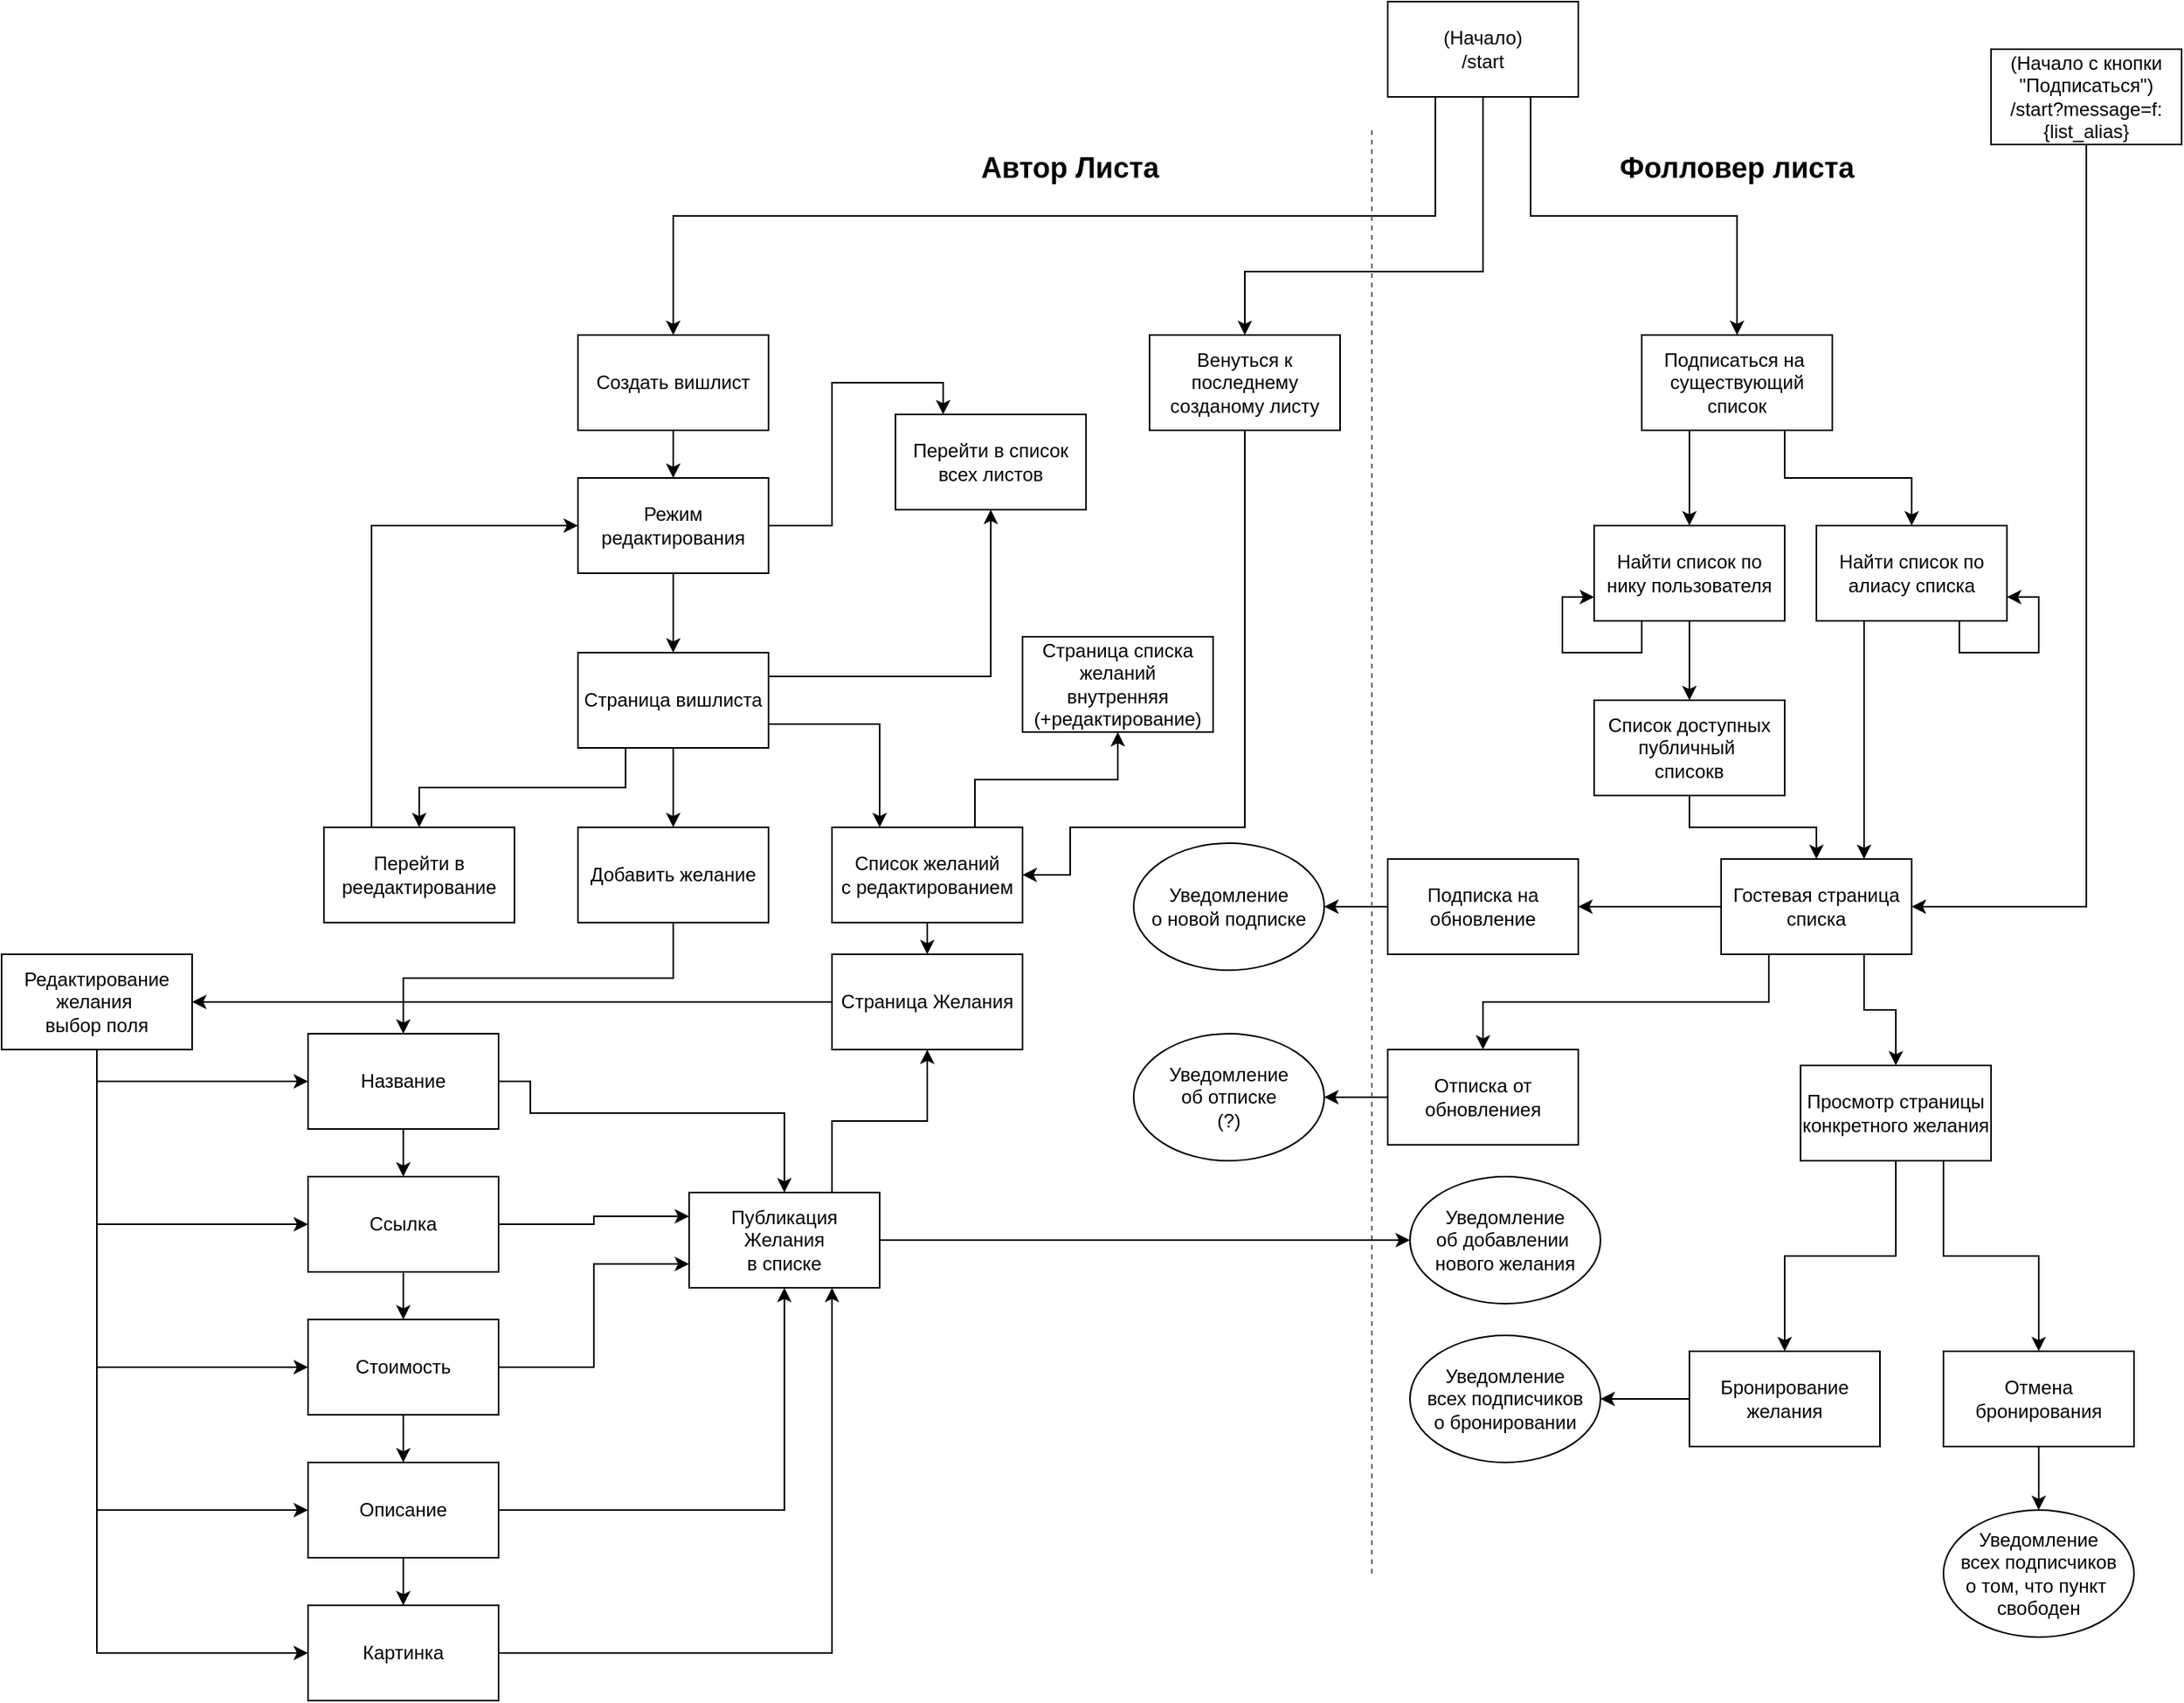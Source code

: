 <mxfile version="18.0.1" type="device"><diagram id="KMrvshLmKT6F2DDhrKxL" name="Страница 1"><mxGraphModel dx="2253" dy="1059" grid="1" gridSize="10" guides="1" tooltips="1" connect="1" arrows="1" fold="1" page="1" pageScale="1" pageWidth="827" pageHeight="1169" math="0" shadow="0"><root><mxCell id="0"/><mxCell id="1" parent="0"/><mxCell id="DslrCGqX6BG8lIN4NbyR-4" style="edgeStyle=orthogonalEdgeStyle;rounded=0;orthogonalLoop=1;jettySize=auto;html=1;exitX=0.25;exitY=1;exitDx=0;exitDy=0;" edge="1" parent="1" source="DslrCGqX6BG8lIN4NbyR-1" target="DslrCGqX6BG8lIN4NbyR-3"><mxGeometry relative="1" as="geometry"/></mxCell><mxCell id="DslrCGqX6BG8lIN4NbyR-6" style="edgeStyle=orthogonalEdgeStyle;rounded=0;orthogonalLoop=1;jettySize=auto;html=1;exitX=0.5;exitY=1;exitDx=0;exitDy=0;" edge="1" parent="1" source="DslrCGqX6BG8lIN4NbyR-1" target="DslrCGqX6BG8lIN4NbyR-5"><mxGeometry relative="1" as="geometry"><Array as="points"><mxPoint x="400" y="220"/><mxPoint x="250" y="220"/></Array></mxGeometry></mxCell><mxCell id="DslrCGqX6BG8lIN4NbyR-9" style="edgeStyle=orthogonalEdgeStyle;rounded=0;orthogonalLoop=1;jettySize=auto;html=1;exitX=0.75;exitY=1;exitDx=0;exitDy=0;" edge="1" parent="1" source="DslrCGqX6BG8lIN4NbyR-1" target="DslrCGqX6BG8lIN4NbyR-8"><mxGeometry relative="1" as="geometry"/></mxCell><mxCell id="DslrCGqX6BG8lIN4NbyR-1" value="(Начало)&lt;br&gt;/start" style="rounded=0;whiteSpace=wrap;html=1;" vertex="1" parent="1"><mxGeometry x="340" y="50" width="120" height="60" as="geometry"/></mxCell><mxCell id="DslrCGqX6BG8lIN4NbyR-58" style="edgeStyle=orthogonalEdgeStyle;rounded=0;orthogonalLoop=1;jettySize=auto;html=1;exitX=0.5;exitY=1;exitDx=0;exitDy=0;" edge="1" parent="1" source="DslrCGqX6BG8lIN4NbyR-3" target="DslrCGqX6BG8lIN4NbyR-57"><mxGeometry relative="1" as="geometry"/></mxCell><mxCell id="DslrCGqX6BG8lIN4NbyR-3" value="Создать вишлист" style="rounded=0;whiteSpace=wrap;html=1;" vertex="1" parent="1"><mxGeometry x="-170" y="260" width="120" height="60" as="geometry"/></mxCell><mxCell id="DslrCGqX6BG8lIN4NbyR-23" style="edgeStyle=orthogonalEdgeStyle;rounded=0;orthogonalLoop=1;jettySize=auto;html=1;exitX=0.5;exitY=1;exitDx=0;exitDy=0;entryX=1;entryY=0.5;entryDx=0;entryDy=0;" edge="1" parent="1" source="DslrCGqX6BG8lIN4NbyR-5" target="DslrCGqX6BG8lIN4NbyR-22"><mxGeometry relative="1" as="geometry"><Array as="points"><mxPoint x="250" y="570"/><mxPoint x="140" y="570"/><mxPoint x="140" y="600"/></Array></mxGeometry></mxCell><mxCell id="DslrCGqX6BG8lIN4NbyR-5" value="Венуться к последнему созданому листу" style="rounded=0;whiteSpace=wrap;html=1;" vertex="1" parent="1"><mxGeometry x="190" y="260" width="120" height="60" as="geometry"/></mxCell><mxCell id="DslrCGqX6BG8lIN4NbyR-21" style="edgeStyle=orthogonalEdgeStyle;rounded=0;orthogonalLoop=1;jettySize=auto;html=1;exitX=0.5;exitY=1;exitDx=0;exitDy=0;entryX=1;entryY=0.5;entryDx=0;entryDy=0;" edge="1" parent="1" source="DslrCGqX6BG8lIN4NbyR-7" target="DslrCGqX6BG8lIN4NbyR-18"><mxGeometry relative="1" as="geometry"/></mxCell><mxCell id="DslrCGqX6BG8lIN4NbyR-7" value="(Начало c кнопки &quot;Подписаться&quot;)&lt;br&gt;/start?message=f:{list_alias}" style="rounded=0;whiteSpace=wrap;html=1;" vertex="1" parent="1"><mxGeometry x="720" y="80" width="120" height="60" as="geometry"/></mxCell><mxCell id="DslrCGqX6BG8lIN4NbyR-11" style="edgeStyle=orthogonalEdgeStyle;rounded=0;orthogonalLoop=1;jettySize=auto;html=1;exitX=0.25;exitY=1;exitDx=0;exitDy=0;" edge="1" parent="1" source="DslrCGqX6BG8lIN4NbyR-8" target="DslrCGqX6BG8lIN4NbyR-10"><mxGeometry relative="1" as="geometry"/></mxCell><mxCell id="DslrCGqX6BG8lIN4NbyR-13" style="edgeStyle=orthogonalEdgeStyle;rounded=0;orthogonalLoop=1;jettySize=auto;html=1;exitX=0.75;exitY=1;exitDx=0;exitDy=0;" edge="1" parent="1" source="DslrCGqX6BG8lIN4NbyR-8" target="DslrCGqX6BG8lIN4NbyR-12"><mxGeometry relative="1" as="geometry"/></mxCell><mxCell id="DslrCGqX6BG8lIN4NbyR-8" value="Подписаться на&amp;nbsp;&lt;br&gt;существующий список" style="rounded=0;whiteSpace=wrap;html=1;" vertex="1" parent="1"><mxGeometry x="500" y="260" width="120" height="60" as="geometry"/></mxCell><mxCell id="DslrCGqX6BG8lIN4NbyR-14" style="edgeStyle=orthogonalEdgeStyle;rounded=0;orthogonalLoop=1;jettySize=auto;html=1;exitX=0.25;exitY=1;exitDx=0;exitDy=0;entryX=0;entryY=0.75;entryDx=0;entryDy=0;" edge="1" parent="1" source="DslrCGqX6BG8lIN4NbyR-10" target="DslrCGqX6BG8lIN4NbyR-10"><mxGeometry relative="1" as="geometry"><mxPoint x="460" y="420" as="targetPoint"/><Array as="points"><mxPoint x="500" y="460"/><mxPoint x="450" y="460"/><mxPoint x="450" y="425"/></Array></mxGeometry></mxCell><mxCell id="DslrCGqX6BG8lIN4NbyR-17" style="edgeStyle=orthogonalEdgeStyle;rounded=0;orthogonalLoop=1;jettySize=auto;html=1;exitX=0.5;exitY=1;exitDx=0;exitDy=0;" edge="1" parent="1" source="DslrCGqX6BG8lIN4NbyR-10" target="DslrCGqX6BG8lIN4NbyR-16"><mxGeometry relative="1" as="geometry"/></mxCell><mxCell id="DslrCGqX6BG8lIN4NbyR-10" value="Найти список по нику пользователя" style="rounded=0;whiteSpace=wrap;html=1;" vertex="1" parent="1"><mxGeometry x="470" y="380" width="120" height="60" as="geometry"/></mxCell><mxCell id="DslrCGqX6BG8lIN4NbyR-15" style="edgeStyle=orthogonalEdgeStyle;rounded=0;orthogonalLoop=1;jettySize=auto;html=1;exitX=0.75;exitY=1;exitDx=0;exitDy=0;entryX=1;entryY=0.75;entryDx=0;entryDy=0;" edge="1" parent="1" source="DslrCGqX6BG8lIN4NbyR-12" target="DslrCGqX6BG8lIN4NbyR-12"><mxGeometry relative="1" as="geometry"><mxPoint x="760" y="420" as="targetPoint"/><Array as="points"><mxPoint x="700" y="460"/><mxPoint x="750" y="460"/><mxPoint x="750" y="425"/></Array></mxGeometry></mxCell><mxCell id="DslrCGqX6BG8lIN4NbyR-20" style="edgeStyle=orthogonalEdgeStyle;rounded=0;orthogonalLoop=1;jettySize=auto;html=1;exitX=0.25;exitY=1;exitDx=0;exitDy=0;entryX=0.75;entryY=0;entryDx=0;entryDy=0;" edge="1" parent="1" source="DslrCGqX6BG8lIN4NbyR-12" target="DslrCGqX6BG8lIN4NbyR-18"><mxGeometry relative="1" as="geometry"/></mxCell><mxCell id="DslrCGqX6BG8lIN4NbyR-12" value="Найти список по алиасу списка" style="rounded=0;whiteSpace=wrap;html=1;" vertex="1" parent="1"><mxGeometry x="610" y="380" width="120" height="60" as="geometry"/></mxCell><mxCell id="DslrCGqX6BG8lIN4NbyR-19" style="edgeStyle=orthogonalEdgeStyle;rounded=0;orthogonalLoop=1;jettySize=auto;html=1;exitX=0.5;exitY=1;exitDx=0;exitDy=0;" edge="1" parent="1" source="DslrCGqX6BG8lIN4NbyR-16" target="DslrCGqX6BG8lIN4NbyR-18"><mxGeometry relative="1" as="geometry"/></mxCell><mxCell id="DslrCGqX6BG8lIN4NbyR-16" value="Список доступных&lt;br&gt;публичный&amp;nbsp;&lt;br&gt;списокв" style="rounded=0;whiteSpace=wrap;html=1;" vertex="1" parent="1"><mxGeometry x="470" y="490" width="120" height="60" as="geometry"/></mxCell><mxCell id="DslrCGqX6BG8lIN4NbyR-25" style="edgeStyle=orthogonalEdgeStyle;rounded=0;orthogonalLoop=1;jettySize=auto;html=1;" edge="1" parent="1" source="DslrCGqX6BG8lIN4NbyR-18" target="DslrCGqX6BG8lIN4NbyR-24"><mxGeometry relative="1" as="geometry"/></mxCell><mxCell id="DslrCGqX6BG8lIN4NbyR-28" style="edgeStyle=orthogonalEdgeStyle;rounded=0;orthogonalLoop=1;jettySize=auto;html=1;exitX=0.25;exitY=1;exitDx=0;exitDy=0;" edge="1" parent="1" source="DslrCGqX6BG8lIN4NbyR-18" target="DslrCGqX6BG8lIN4NbyR-27"><mxGeometry relative="1" as="geometry"/></mxCell><mxCell id="DslrCGqX6BG8lIN4NbyR-30" style="edgeStyle=orthogonalEdgeStyle;rounded=0;orthogonalLoop=1;jettySize=auto;html=1;exitX=0.75;exitY=1;exitDx=0;exitDy=0;" edge="1" parent="1" source="DslrCGqX6BG8lIN4NbyR-18" target="DslrCGqX6BG8lIN4NbyR-29"><mxGeometry relative="1" as="geometry"/></mxCell><mxCell id="DslrCGqX6BG8lIN4NbyR-18" value="Гостевая страница&lt;br&gt;списка" style="rounded=0;whiteSpace=wrap;html=1;" vertex="1" parent="1"><mxGeometry x="550" y="590" width="120" height="60" as="geometry"/></mxCell><mxCell id="DslrCGqX6BG8lIN4NbyR-88" style="edgeStyle=orthogonalEdgeStyle;rounded=0;orthogonalLoop=1;jettySize=auto;html=1;exitX=0.75;exitY=0;exitDx=0;exitDy=0;fontSize=12;" edge="1" parent="1" source="DslrCGqX6BG8lIN4NbyR-22" target="DslrCGqX6BG8lIN4NbyR-87"><mxGeometry relative="1" as="geometry"/></mxCell><mxCell id="DslrCGqX6BG8lIN4NbyR-95" style="edgeStyle=orthogonalEdgeStyle;rounded=0;orthogonalLoop=1;jettySize=auto;html=1;exitX=0.5;exitY=1;exitDx=0;exitDy=0;entryX=0.5;entryY=0;entryDx=0;entryDy=0;fontSize=12;" edge="1" parent="1" source="DslrCGqX6BG8lIN4NbyR-22" target="DslrCGqX6BG8lIN4NbyR-90"><mxGeometry relative="1" as="geometry"/></mxCell><mxCell id="DslrCGqX6BG8lIN4NbyR-22" value="Список желаний&lt;br&gt;с редактированием" style="rounded=0;whiteSpace=wrap;html=1;" vertex="1" parent="1"><mxGeometry x="-10" y="570" width="120" height="60" as="geometry"/></mxCell><mxCell id="DslrCGqX6BG8lIN4NbyR-45" style="edgeStyle=orthogonalEdgeStyle;rounded=0;orthogonalLoop=1;jettySize=auto;html=1;exitX=0;exitY=0.5;exitDx=0;exitDy=0;" edge="1" parent="1" source="DslrCGqX6BG8lIN4NbyR-24" target="DslrCGqX6BG8lIN4NbyR-44"><mxGeometry relative="1" as="geometry"/></mxCell><mxCell id="DslrCGqX6BG8lIN4NbyR-24" value="Подписка на обновление" style="rounded=0;whiteSpace=wrap;html=1;" vertex="1" parent="1"><mxGeometry x="340" y="590" width="120" height="60" as="geometry"/></mxCell><mxCell id="DslrCGqX6BG8lIN4NbyR-43" style="edgeStyle=orthogonalEdgeStyle;rounded=0;orthogonalLoop=1;jettySize=auto;html=1;exitX=0;exitY=0.5;exitDx=0;exitDy=0;" edge="1" parent="1" source="DslrCGqX6BG8lIN4NbyR-27" target="DslrCGqX6BG8lIN4NbyR-42"><mxGeometry relative="1" as="geometry"/></mxCell><mxCell id="DslrCGqX6BG8lIN4NbyR-27" value="Отписка от обновлениея" style="rounded=0;whiteSpace=wrap;html=1;" vertex="1" parent="1"><mxGeometry x="340" y="710" width="120" height="60" as="geometry"/></mxCell><mxCell id="DslrCGqX6BG8lIN4NbyR-32" style="edgeStyle=orthogonalEdgeStyle;rounded=0;orthogonalLoop=1;jettySize=auto;html=1;exitX=0.5;exitY=1;exitDx=0;exitDy=0;" edge="1" parent="1" source="DslrCGqX6BG8lIN4NbyR-29" target="DslrCGqX6BG8lIN4NbyR-31"><mxGeometry relative="1" as="geometry"/></mxCell><mxCell id="DslrCGqX6BG8lIN4NbyR-34" style="edgeStyle=orthogonalEdgeStyle;rounded=0;orthogonalLoop=1;jettySize=auto;html=1;exitX=0.75;exitY=1;exitDx=0;exitDy=0;" edge="1" parent="1" source="DslrCGqX6BG8lIN4NbyR-29" target="DslrCGqX6BG8lIN4NbyR-33"><mxGeometry relative="1" as="geometry"/></mxCell><mxCell id="DslrCGqX6BG8lIN4NbyR-29" value="Просмотр страницы&lt;br&gt;конкретного желания" style="rounded=0;whiteSpace=wrap;html=1;" vertex="1" parent="1"><mxGeometry x="600" y="720" width="120" height="60" as="geometry"/></mxCell><mxCell id="DslrCGqX6BG8lIN4NbyR-39" style="edgeStyle=orthogonalEdgeStyle;rounded=0;orthogonalLoop=1;jettySize=auto;html=1;exitX=0;exitY=0.5;exitDx=0;exitDy=0;" edge="1" parent="1" source="DslrCGqX6BG8lIN4NbyR-31" target="DslrCGqX6BG8lIN4NbyR-38"><mxGeometry relative="1" as="geometry"/></mxCell><mxCell id="DslrCGqX6BG8lIN4NbyR-31" value="Бронирование желания" style="rounded=0;whiteSpace=wrap;html=1;" vertex="1" parent="1"><mxGeometry x="530" y="900" width="120" height="60" as="geometry"/></mxCell><mxCell id="DslrCGqX6BG8lIN4NbyR-41" style="edgeStyle=orthogonalEdgeStyle;rounded=0;orthogonalLoop=1;jettySize=auto;html=1;exitX=0.5;exitY=1;exitDx=0;exitDy=0;" edge="1" parent="1" source="DslrCGqX6BG8lIN4NbyR-33" target="DslrCGqX6BG8lIN4NbyR-40"><mxGeometry relative="1" as="geometry"/></mxCell><mxCell id="DslrCGqX6BG8lIN4NbyR-33" value="Отмена бронирования" style="rounded=0;whiteSpace=wrap;html=1;" vertex="1" parent="1"><mxGeometry x="690" y="900" width="120" height="60" as="geometry"/></mxCell><mxCell id="DslrCGqX6BG8lIN4NbyR-35" value="" style="endArrow=none;html=1;rounded=0;fillColor=#f5f5f5;strokeColor=#666666;dashed=1;" edge="1" parent="1"><mxGeometry width="50" height="50" relative="1" as="geometry"><mxPoint x="330" y="1040" as="sourcePoint"/><mxPoint x="330" y="130" as="targetPoint"/></mxGeometry></mxCell><mxCell id="DslrCGqX6BG8lIN4NbyR-36" value="Автор Листа" style="text;html=1;strokeColor=none;fillColor=none;align=center;verticalAlign=middle;whiteSpace=wrap;rounded=0;fontSize=18;fontStyle=1" vertex="1" parent="1"><mxGeometry x="60" y="140" width="160" height="30" as="geometry"/></mxCell><mxCell id="DslrCGqX6BG8lIN4NbyR-37" value="Фолловер листа" style="text;html=1;strokeColor=none;fillColor=none;align=center;verticalAlign=middle;whiteSpace=wrap;rounded=0;fontSize=18;fontStyle=1" vertex="1" parent="1"><mxGeometry x="480" y="140" width="160" height="30" as="geometry"/></mxCell><mxCell id="DslrCGqX6BG8lIN4NbyR-38" value="Уведомление&lt;br&gt;всех подписчиков&lt;br&gt;о бронировании" style="ellipse;whiteSpace=wrap;html=1;" vertex="1" parent="1"><mxGeometry x="354" y="890" width="120" height="80" as="geometry"/></mxCell><mxCell id="DslrCGqX6BG8lIN4NbyR-40" value="Уведомление&lt;br&gt;всех подписчиков&lt;br&gt;о том, что пункт&amp;nbsp;&lt;br&gt;свободен" style="ellipse;whiteSpace=wrap;html=1;" vertex="1" parent="1"><mxGeometry x="690" y="1000" width="120" height="80" as="geometry"/></mxCell><mxCell id="DslrCGqX6BG8lIN4NbyR-42" value="Уведомление&lt;br&gt;об отписке&lt;br&gt;(?)" style="ellipse;whiteSpace=wrap;html=1;" vertex="1" parent="1"><mxGeometry x="180" y="700" width="120" height="80" as="geometry"/></mxCell><mxCell id="DslrCGqX6BG8lIN4NbyR-44" value="Уведомление&lt;br&gt;о новой подписке" style="ellipse;whiteSpace=wrap;html=1;" vertex="1" parent="1"><mxGeometry x="180" y="580" width="120" height="80" as="geometry"/></mxCell><mxCell id="DslrCGqX6BG8lIN4NbyR-51" style="edgeStyle=orthogonalEdgeStyle;rounded=0;orthogonalLoop=1;jettySize=auto;html=1;exitX=0.25;exitY=1;exitDx=0;exitDy=0;" edge="1" parent="1" source="DslrCGqX6BG8lIN4NbyR-48" target="DslrCGqX6BG8lIN4NbyR-50"><mxGeometry relative="1" as="geometry"/></mxCell><mxCell id="DslrCGqX6BG8lIN4NbyR-54" style="edgeStyle=orthogonalEdgeStyle;rounded=0;orthogonalLoop=1;jettySize=auto;html=1;exitX=0.5;exitY=1;exitDx=0;exitDy=0;" edge="1" parent="1" source="DslrCGqX6BG8lIN4NbyR-48" target="DslrCGqX6BG8lIN4NbyR-53"><mxGeometry relative="1" as="geometry"/></mxCell><mxCell id="DslrCGqX6BG8lIN4NbyR-56" style="edgeStyle=orthogonalEdgeStyle;rounded=0;orthogonalLoop=1;jettySize=auto;html=1;exitX=1;exitY=0.25;exitDx=0;exitDy=0;" edge="1" parent="1" source="DslrCGqX6BG8lIN4NbyR-48" target="DslrCGqX6BG8lIN4NbyR-55"><mxGeometry relative="1" as="geometry"/></mxCell><mxCell id="DslrCGqX6BG8lIN4NbyR-61" style="edgeStyle=orthogonalEdgeStyle;rounded=0;orthogonalLoop=1;jettySize=auto;html=1;exitX=1;exitY=0.75;exitDx=0;exitDy=0;entryX=0.25;entryY=0;entryDx=0;entryDy=0;" edge="1" parent="1" source="DslrCGqX6BG8lIN4NbyR-48" target="DslrCGqX6BG8lIN4NbyR-22"><mxGeometry relative="1" as="geometry"/></mxCell><mxCell id="DslrCGqX6BG8lIN4NbyR-48" value="Страница вишлиста" style="rounded=0;whiteSpace=wrap;html=1;" vertex="1" parent="1"><mxGeometry x="-170" y="460" width="120" height="60" as="geometry"/></mxCell><mxCell id="DslrCGqX6BG8lIN4NbyR-52" style="edgeStyle=orthogonalEdgeStyle;rounded=0;orthogonalLoop=1;jettySize=auto;html=1;exitX=0.25;exitY=0;exitDx=0;exitDy=0;entryX=0;entryY=0.5;entryDx=0;entryDy=0;" edge="1" parent="1" source="DslrCGqX6BG8lIN4NbyR-50" target="DslrCGqX6BG8lIN4NbyR-57"><mxGeometry relative="1" as="geometry"/></mxCell><mxCell id="DslrCGqX6BG8lIN4NbyR-50" value="Перейти в реедактирование" style="rounded=0;whiteSpace=wrap;html=1;" vertex="1" parent="1"><mxGeometry x="-330" y="570" width="120" height="60" as="geometry"/></mxCell><mxCell id="DslrCGqX6BG8lIN4NbyR-64" style="edgeStyle=orthogonalEdgeStyle;rounded=0;orthogonalLoop=1;jettySize=auto;html=1;exitX=0.5;exitY=1;exitDx=0;exitDy=0;fontSize=18;" edge="1" parent="1" source="DslrCGqX6BG8lIN4NbyR-53" target="DslrCGqX6BG8lIN4NbyR-63"><mxGeometry relative="1" as="geometry"/></mxCell><mxCell id="DslrCGqX6BG8lIN4NbyR-53" value="Добавить желание" style="rounded=0;whiteSpace=wrap;html=1;" vertex="1" parent="1"><mxGeometry x="-170" y="570" width="120" height="60" as="geometry"/></mxCell><mxCell id="DslrCGqX6BG8lIN4NbyR-55" value="Перейти в список всех листов" style="rounded=0;whiteSpace=wrap;html=1;" vertex="1" parent="1"><mxGeometry x="30" y="310" width="120" height="60" as="geometry"/></mxCell><mxCell id="DslrCGqX6BG8lIN4NbyR-59" style="edgeStyle=orthogonalEdgeStyle;rounded=0;orthogonalLoop=1;jettySize=auto;html=1;exitX=0.5;exitY=1;exitDx=0;exitDy=0;" edge="1" parent="1" source="DslrCGqX6BG8lIN4NbyR-57" target="DslrCGqX6BG8lIN4NbyR-48"><mxGeometry relative="1" as="geometry"/></mxCell><mxCell id="DslrCGqX6BG8lIN4NbyR-60" style="edgeStyle=orthogonalEdgeStyle;rounded=0;orthogonalLoop=1;jettySize=auto;html=1;exitX=1;exitY=0.5;exitDx=0;exitDy=0;entryX=0.25;entryY=0;entryDx=0;entryDy=0;" edge="1" parent="1" source="DslrCGqX6BG8lIN4NbyR-57" target="DslrCGqX6BG8lIN4NbyR-55"><mxGeometry relative="1" as="geometry"/></mxCell><mxCell id="DslrCGqX6BG8lIN4NbyR-57" value="Режим редактирования" style="rounded=0;whiteSpace=wrap;html=1;" vertex="1" parent="1"><mxGeometry x="-170" y="350" width="120" height="60" as="geometry"/></mxCell><mxCell id="DslrCGqX6BG8lIN4NbyR-66" style="edgeStyle=orthogonalEdgeStyle;rounded=0;orthogonalLoop=1;jettySize=auto;html=1;exitX=0.5;exitY=1;exitDx=0;exitDy=0;fontSize=12;" edge="1" parent="1" source="DslrCGqX6BG8lIN4NbyR-63" target="DslrCGqX6BG8lIN4NbyR-65"><mxGeometry relative="1" as="geometry"/></mxCell><mxCell id="DslrCGqX6BG8lIN4NbyR-68" style="edgeStyle=orthogonalEdgeStyle;rounded=0;orthogonalLoop=1;jettySize=auto;html=1;exitX=1;exitY=0.5;exitDx=0;exitDy=0;fontSize=12;" edge="1" parent="1" source="DslrCGqX6BG8lIN4NbyR-63" target="DslrCGqX6BG8lIN4NbyR-67"><mxGeometry relative="1" as="geometry"><Array as="points"><mxPoint x="-200" y="730"/><mxPoint x="-200" y="750"/><mxPoint x="-40" y="750"/></Array></mxGeometry></mxCell><mxCell id="DslrCGqX6BG8lIN4NbyR-63" value="Название" style="rounded=0;whiteSpace=wrap;html=1;fontSize=12;" vertex="1" parent="1"><mxGeometry x="-340" y="700" width="120" height="60" as="geometry"/></mxCell><mxCell id="DslrCGqX6BG8lIN4NbyR-72" style="edgeStyle=orthogonalEdgeStyle;rounded=0;orthogonalLoop=1;jettySize=auto;html=1;exitX=0.5;exitY=1;exitDx=0;exitDy=0;fontSize=12;" edge="1" parent="1" source="DslrCGqX6BG8lIN4NbyR-65" target="DslrCGqX6BG8lIN4NbyR-71"><mxGeometry relative="1" as="geometry"/></mxCell><mxCell id="DslrCGqX6BG8lIN4NbyR-86" style="edgeStyle=orthogonalEdgeStyle;rounded=0;orthogonalLoop=1;jettySize=auto;html=1;exitX=1;exitY=0.5;exitDx=0;exitDy=0;fontSize=12;entryX=0;entryY=0.25;entryDx=0;entryDy=0;" edge="1" parent="1" source="DslrCGqX6BG8lIN4NbyR-65" target="DslrCGqX6BG8lIN4NbyR-67"><mxGeometry relative="1" as="geometry"/></mxCell><mxCell id="DslrCGqX6BG8lIN4NbyR-65" value="Ссылка" style="rounded=0;whiteSpace=wrap;html=1;fontSize=12;" vertex="1" parent="1"><mxGeometry x="-340" y="790" width="120" height="60" as="geometry"/></mxCell><mxCell id="DslrCGqX6BG8lIN4NbyR-70" style="edgeStyle=orthogonalEdgeStyle;rounded=0;orthogonalLoop=1;jettySize=auto;html=1;exitX=1;exitY=0.5;exitDx=0;exitDy=0;fontSize=12;" edge="1" parent="1" source="DslrCGqX6BG8lIN4NbyR-67" target="DslrCGqX6BG8lIN4NbyR-69"><mxGeometry relative="1" as="geometry"/></mxCell><mxCell id="DslrCGqX6BG8lIN4NbyR-91" style="edgeStyle=orthogonalEdgeStyle;rounded=0;orthogonalLoop=1;jettySize=auto;html=1;exitX=0.75;exitY=0;exitDx=0;exitDy=0;fontSize=12;" edge="1" parent="1" source="DslrCGqX6BG8lIN4NbyR-67" target="DslrCGqX6BG8lIN4NbyR-90"><mxGeometry relative="1" as="geometry"/></mxCell><mxCell id="DslrCGqX6BG8lIN4NbyR-67" value="Публикация&lt;br&gt;Желания&lt;br&gt;в списке" style="rounded=0;whiteSpace=wrap;html=1;fontSize=12;" vertex="1" parent="1"><mxGeometry x="-100" y="800" width="120" height="60" as="geometry"/></mxCell><mxCell id="DslrCGqX6BG8lIN4NbyR-69" value="Уведомление&lt;br&gt;об добавлении&amp;nbsp;&lt;br&gt;нового желания" style="ellipse;whiteSpace=wrap;html=1;" vertex="1" parent="1"><mxGeometry x="354" y="790" width="120" height="80" as="geometry"/></mxCell><mxCell id="DslrCGqX6BG8lIN4NbyR-74" style="edgeStyle=orthogonalEdgeStyle;rounded=0;orthogonalLoop=1;jettySize=auto;html=1;exitX=0.5;exitY=1;exitDx=0;exitDy=0;fontSize=12;" edge="1" parent="1" source="DslrCGqX6BG8lIN4NbyR-71" target="DslrCGqX6BG8lIN4NbyR-73"><mxGeometry relative="1" as="geometry"/></mxCell><mxCell id="DslrCGqX6BG8lIN4NbyR-85" style="edgeStyle=orthogonalEdgeStyle;rounded=0;orthogonalLoop=1;jettySize=auto;html=1;exitX=1;exitY=0.5;exitDx=0;exitDy=0;entryX=0;entryY=0.75;entryDx=0;entryDy=0;fontSize=12;" edge="1" parent="1" source="DslrCGqX6BG8lIN4NbyR-71" target="DslrCGqX6BG8lIN4NbyR-67"><mxGeometry relative="1" as="geometry"/></mxCell><mxCell id="DslrCGqX6BG8lIN4NbyR-71" value="Стоимость" style="rounded=0;whiteSpace=wrap;html=1;fontSize=12;" vertex="1" parent="1"><mxGeometry x="-340" y="880" width="120" height="60" as="geometry"/></mxCell><mxCell id="DslrCGqX6BG8lIN4NbyR-76" style="edgeStyle=orthogonalEdgeStyle;rounded=0;orthogonalLoop=1;jettySize=auto;html=1;exitX=0.5;exitY=1;exitDx=0;exitDy=0;fontSize=12;" edge="1" parent="1" source="DslrCGqX6BG8lIN4NbyR-73" target="DslrCGqX6BG8lIN4NbyR-75"><mxGeometry relative="1" as="geometry"/></mxCell><mxCell id="DslrCGqX6BG8lIN4NbyR-77" style="edgeStyle=orthogonalEdgeStyle;rounded=0;orthogonalLoop=1;jettySize=auto;html=1;exitX=1;exitY=0.5;exitDx=0;exitDy=0;entryX=0.5;entryY=1;entryDx=0;entryDy=0;fontSize=12;" edge="1" parent="1" source="DslrCGqX6BG8lIN4NbyR-73" target="DslrCGqX6BG8lIN4NbyR-67"><mxGeometry relative="1" as="geometry"/></mxCell><mxCell id="DslrCGqX6BG8lIN4NbyR-73" value="Описание" style="rounded=0;whiteSpace=wrap;html=1;fontSize=12;" vertex="1" parent="1"><mxGeometry x="-340" y="970" width="120" height="60" as="geometry"/></mxCell><mxCell id="DslrCGqX6BG8lIN4NbyR-83" style="edgeStyle=orthogonalEdgeStyle;rounded=0;orthogonalLoop=1;jettySize=auto;html=1;exitX=1;exitY=0.5;exitDx=0;exitDy=0;fontSize=12;entryX=0.75;entryY=1;entryDx=0;entryDy=0;" edge="1" parent="1" source="DslrCGqX6BG8lIN4NbyR-75" target="DslrCGqX6BG8lIN4NbyR-67"><mxGeometry relative="1" as="geometry"><mxPoint x="-160" y="1060" as="targetPoint"/></mxGeometry></mxCell><mxCell id="DslrCGqX6BG8lIN4NbyR-75" value="Картинка" style="rounded=0;whiteSpace=wrap;html=1;fontSize=12;" vertex="1" parent="1"><mxGeometry x="-340" y="1060" width="120" height="60" as="geometry"/></mxCell><mxCell id="DslrCGqX6BG8lIN4NbyR-87" value="Страница списка&lt;br&gt;желаний&lt;br&gt;внутренняя&lt;br&gt;(+редактирование)" style="rounded=0;whiteSpace=wrap;html=1;fontSize=12;" vertex="1" parent="1"><mxGeometry x="110" y="450" width="120" height="60" as="geometry"/></mxCell><mxCell id="DslrCGqX6BG8lIN4NbyR-97" style="edgeStyle=orthogonalEdgeStyle;rounded=0;orthogonalLoop=1;jettySize=auto;html=1;exitX=0;exitY=0.5;exitDx=0;exitDy=0;fontSize=12;" edge="1" parent="1" source="DslrCGqX6BG8lIN4NbyR-90" target="DslrCGqX6BG8lIN4NbyR-96"><mxGeometry relative="1" as="geometry"/></mxCell><mxCell id="DslrCGqX6BG8lIN4NbyR-90" value="Страница Желания" style="rounded=0;whiteSpace=wrap;html=1;fontSize=12;" vertex="1" parent="1"><mxGeometry x="-10" y="650" width="120" height="60" as="geometry"/></mxCell><mxCell id="DslrCGqX6BG8lIN4NbyR-98" style="edgeStyle=orthogonalEdgeStyle;rounded=0;orthogonalLoop=1;jettySize=auto;html=1;exitX=0.5;exitY=1;exitDx=0;exitDy=0;fontSize=12;" edge="1" parent="1" source="DslrCGqX6BG8lIN4NbyR-96" target="DslrCGqX6BG8lIN4NbyR-63"><mxGeometry relative="1" as="geometry"/></mxCell><mxCell id="DslrCGqX6BG8lIN4NbyR-99" style="edgeStyle=orthogonalEdgeStyle;rounded=0;orthogonalLoop=1;jettySize=auto;html=1;exitX=0.5;exitY=1;exitDx=0;exitDy=0;entryX=0;entryY=0.5;entryDx=0;entryDy=0;fontSize=12;" edge="1" parent="1" source="DslrCGqX6BG8lIN4NbyR-96" target="DslrCGqX6BG8lIN4NbyR-65"><mxGeometry relative="1" as="geometry"/></mxCell><mxCell id="DslrCGqX6BG8lIN4NbyR-100" style="edgeStyle=orthogonalEdgeStyle;rounded=0;orthogonalLoop=1;jettySize=auto;html=1;exitX=0.5;exitY=1;exitDx=0;exitDy=0;entryX=0;entryY=0.5;entryDx=0;entryDy=0;fontSize=12;" edge="1" parent="1" source="DslrCGqX6BG8lIN4NbyR-96" target="DslrCGqX6BG8lIN4NbyR-71"><mxGeometry relative="1" as="geometry"/></mxCell><mxCell id="DslrCGqX6BG8lIN4NbyR-101" style="edgeStyle=orthogonalEdgeStyle;rounded=0;orthogonalLoop=1;jettySize=auto;html=1;exitX=0.5;exitY=1;exitDx=0;exitDy=0;entryX=0;entryY=0.5;entryDx=0;entryDy=0;fontSize=12;" edge="1" parent="1" source="DslrCGqX6BG8lIN4NbyR-96" target="DslrCGqX6BG8lIN4NbyR-73"><mxGeometry relative="1" as="geometry"/></mxCell><mxCell id="DslrCGqX6BG8lIN4NbyR-102" style="edgeStyle=orthogonalEdgeStyle;rounded=0;orthogonalLoop=1;jettySize=auto;html=1;exitX=0.5;exitY=1;exitDx=0;exitDy=0;entryX=0;entryY=0.5;entryDx=0;entryDy=0;fontSize=12;" edge="1" parent="1" source="DslrCGqX6BG8lIN4NbyR-96" target="DslrCGqX6BG8lIN4NbyR-75"><mxGeometry relative="1" as="geometry"/></mxCell><mxCell id="DslrCGqX6BG8lIN4NbyR-96" value="Редактирование&lt;br&gt;желания&amp;nbsp;&lt;br&gt;выбор поля" style="rounded=0;whiteSpace=wrap;html=1;fontSize=12;" vertex="1" parent="1"><mxGeometry x="-533" y="650" width="120" height="60" as="geometry"/></mxCell></root></mxGraphModel></diagram></mxfile>